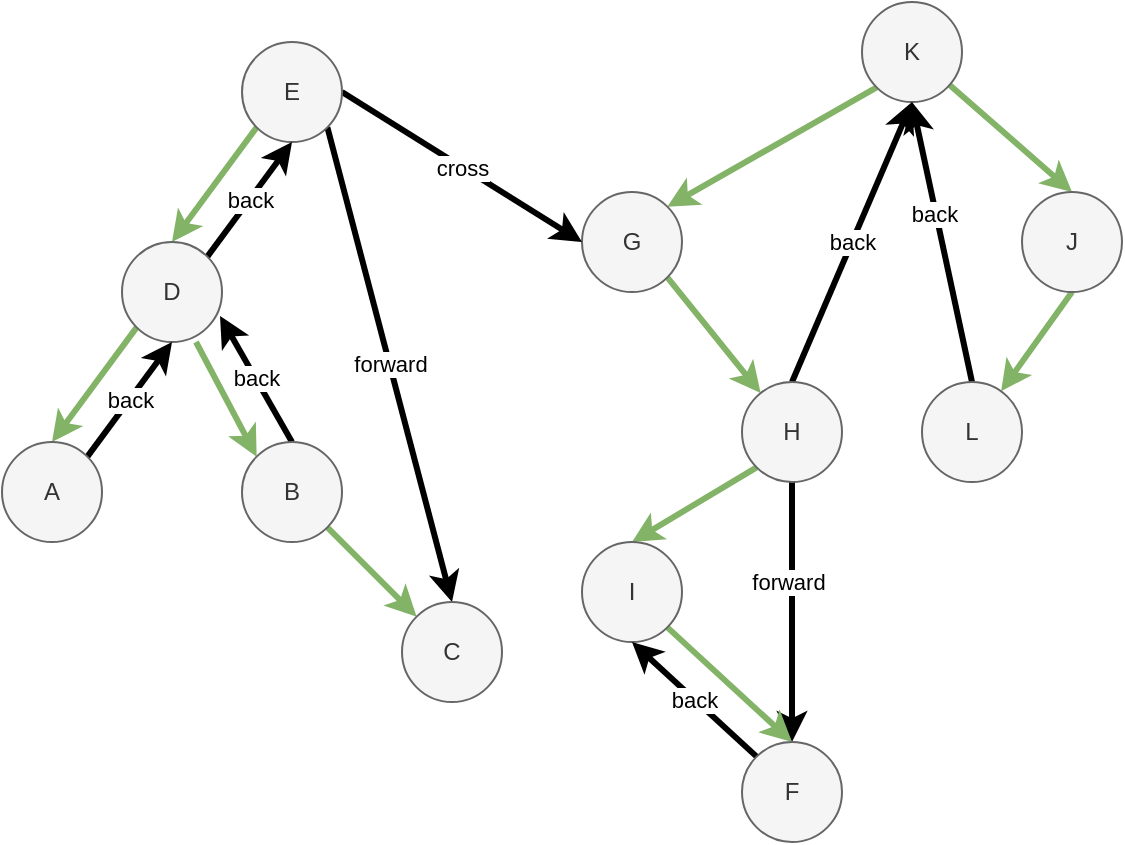 <mxfile version="15.9.1" type="device"><diagram id="1mlEAxnNA9EbpvI_amhH" name="Page-1"><mxGraphModel dx="2276" dy="712" grid="1" gridSize="10" guides="1" tooltips="1" connect="1" arrows="1" fold="1" page="1" pageScale="1" pageWidth="850" pageHeight="1100" math="0" shadow="0"><root><mxCell id="0"/><mxCell id="1" parent="0"/><mxCell id="N9PfSwv7WqjpYHSJNlcs-3" style="edgeStyle=none;rounded=0;orthogonalLoop=1;jettySize=auto;html=1;entryX=0.5;entryY=0;entryDx=0;entryDy=0;fillColor=#d5e8d4;strokeColor=#82b366;strokeWidth=3;" edge="1" parent="1" source="N9PfSwv7WqjpYHSJNlcs-1" target="N9PfSwv7WqjpYHSJNlcs-2"><mxGeometry relative="1" as="geometry"/></mxCell><mxCell id="N9PfSwv7WqjpYHSJNlcs-10" style="edgeStyle=none;rounded=0;orthogonalLoop=1;jettySize=auto;html=1;exitX=0;exitY=1;exitDx=0;exitDy=0;entryX=1;entryY=0;entryDx=0;entryDy=0;strokeWidth=3;fillColor=#d5e8d4;strokeColor=#82b366;" edge="1" parent="1" source="N9PfSwv7WqjpYHSJNlcs-1" target="N9PfSwv7WqjpYHSJNlcs-9"><mxGeometry relative="1" as="geometry"/></mxCell><mxCell id="N9PfSwv7WqjpYHSJNlcs-1" value="K" style="ellipse;whiteSpace=wrap;html=1;fillColor=#f5f5f5;strokeColor=#666666;fontColor=#333333;" vertex="1" parent="1"><mxGeometry x="100" y="430" width="50" height="50" as="geometry"/></mxCell><mxCell id="N9PfSwv7WqjpYHSJNlcs-5" style="edgeStyle=none;rounded=0;orthogonalLoop=1;jettySize=auto;html=1;exitX=0.5;exitY=1;exitDx=0;exitDy=0;strokeWidth=3;fillColor=#d5e8d4;strokeColor=#82b366;" edge="1" parent="1" source="N9PfSwv7WqjpYHSJNlcs-2" target="N9PfSwv7WqjpYHSJNlcs-4"><mxGeometry relative="1" as="geometry"/></mxCell><mxCell id="N9PfSwv7WqjpYHSJNlcs-2" value="J" style="ellipse;whiteSpace=wrap;html=1;fillColor=#f5f5f5;strokeColor=#666666;fontColor=#333333;" vertex="1" parent="1"><mxGeometry x="180" y="525" width="50" height="50" as="geometry"/></mxCell><mxCell id="N9PfSwv7WqjpYHSJNlcs-7" style="edgeStyle=none;rounded=0;orthogonalLoop=1;jettySize=auto;html=1;exitX=0.5;exitY=0;exitDx=0;exitDy=0;entryX=0.5;entryY=1;entryDx=0;entryDy=0;strokeWidth=3;" edge="1" parent="1" source="N9PfSwv7WqjpYHSJNlcs-4" target="N9PfSwv7WqjpYHSJNlcs-1"><mxGeometry relative="1" as="geometry"/></mxCell><mxCell id="N9PfSwv7WqjpYHSJNlcs-8" value="back" style="edgeLabel;html=1;align=center;verticalAlign=middle;resizable=0;points=[];" vertex="1" connectable="0" parent="N9PfSwv7WqjpYHSJNlcs-7"><mxGeometry x="0.205" y="1" relative="1" as="geometry"><mxPoint as="offset"/></mxGeometry></mxCell><mxCell id="N9PfSwv7WqjpYHSJNlcs-4" value="L" style="ellipse;whiteSpace=wrap;html=1;fillColor=#f5f5f5;strokeColor=#666666;fontColor=#333333;" vertex="1" parent="1"><mxGeometry x="130" y="620" width="50" height="50" as="geometry"/></mxCell><mxCell id="N9PfSwv7WqjpYHSJNlcs-6" style="edgeStyle=none;rounded=0;orthogonalLoop=1;jettySize=auto;html=1;exitX=1;exitY=1;exitDx=0;exitDy=0;strokeWidth=3;" edge="1" parent="1" source="N9PfSwv7WqjpYHSJNlcs-4" target="N9PfSwv7WqjpYHSJNlcs-4"><mxGeometry relative="1" as="geometry"/></mxCell><mxCell id="N9PfSwv7WqjpYHSJNlcs-12" style="edgeStyle=none;rounded=0;orthogonalLoop=1;jettySize=auto;html=1;exitX=1;exitY=1;exitDx=0;exitDy=0;strokeWidth=3;fillColor=#d5e8d4;strokeColor=#82b366;" edge="1" parent="1" source="N9PfSwv7WqjpYHSJNlcs-9" target="N9PfSwv7WqjpYHSJNlcs-11"><mxGeometry relative="1" as="geometry"/></mxCell><mxCell id="N9PfSwv7WqjpYHSJNlcs-9" value="G" style="ellipse;whiteSpace=wrap;html=1;fillColor=#f5f5f5;strokeColor=#666666;fontColor=#333333;" vertex="1" parent="1"><mxGeometry x="-40" y="525" width="50" height="50" as="geometry"/></mxCell><mxCell id="N9PfSwv7WqjpYHSJNlcs-14" style="edgeStyle=none;rounded=0;orthogonalLoop=1;jettySize=auto;html=1;exitX=0;exitY=1;exitDx=0;exitDy=0;entryX=0.5;entryY=0;entryDx=0;entryDy=0;strokeWidth=3;fillColor=#d5e8d4;strokeColor=#82b366;" edge="1" parent="1" source="N9PfSwv7WqjpYHSJNlcs-11" target="N9PfSwv7WqjpYHSJNlcs-13"><mxGeometry relative="1" as="geometry"/></mxCell><mxCell id="N9PfSwv7WqjpYHSJNlcs-18" style="edgeStyle=none;rounded=0;orthogonalLoop=1;jettySize=auto;html=1;exitX=0.5;exitY=1;exitDx=0;exitDy=0;strokeWidth=3;" edge="1" parent="1" source="N9PfSwv7WqjpYHSJNlcs-11" target="N9PfSwv7WqjpYHSJNlcs-15"><mxGeometry relative="1" as="geometry"/></mxCell><mxCell id="N9PfSwv7WqjpYHSJNlcs-19" value="forward" style="edgeLabel;html=1;align=center;verticalAlign=middle;resizable=0;points=[];" vertex="1" connectable="0" parent="N9PfSwv7WqjpYHSJNlcs-18"><mxGeometry x="-0.239" y="-2" relative="1" as="geometry"><mxPoint as="offset"/></mxGeometry></mxCell><mxCell id="N9PfSwv7WqjpYHSJNlcs-20" value="back" style="edgeStyle=none;rounded=0;orthogonalLoop=1;jettySize=auto;html=1;exitX=0.5;exitY=0;exitDx=0;exitDy=0;entryX=0.5;entryY=1;entryDx=0;entryDy=0;strokeWidth=3;" edge="1" parent="1" source="N9PfSwv7WqjpYHSJNlcs-11" target="N9PfSwv7WqjpYHSJNlcs-1"><mxGeometry relative="1" as="geometry"/></mxCell><mxCell id="N9PfSwv7WqjpYHSJNlcs-11" value="H" style="ellipse;whiteSpace=wrap;html=1;fillColor=#f5f5f5;strokeColor=#666666;fontColor=#333333;" vertex="1" parent="1"><mxGeometry x="40" y="620" width="50" height="50" as="geometry"/></mxCell><mxCell id="N9PfSwv7WqjpYHSJNlcs-16" style="edgeStyle=none;rounded=0;orthogonalLoop=1;jettySize=auto;html=1;exitX=1;exitY=1;exitDx=0;exitDy=0;entryX=0.5;entryY=0;entryDx=0;entryDy=0;strokeWidth=3;fillColor=#d5e8d4;strokeColor=#82b366;" edge="1" parent="1" source="N9PfSwv7WqjpYHSJNlcs-13" target="N9PfSwv7WqjpYHSJNlcs-15"><mxGeometry relative="1" as="geometry"/></mxCell><mxCell id="N9PfSwv7WqjpYHSJNlcs-13" value="I" style="ellipse;whiteSpace=wrap;html=1;fillColor=#f5f5f5;strokeColor=#666666;fontColor=#333333;" vertex="1" parent="1"><mxGeometry x="-40" y="700" width="50" height="50" as="geometry"/></mxCell><mxCell id="N9PfSwv7WqjpYHSJNlcs-17" value="back" style="edgeStyle=none;rounded=0;orthogonalLoop=1;jettySize=auto;html=1;exitX=0;exitY=0;exitDx=0;exitDy=0;entryX=0.5;entryY=1;entryDx=0;entryDy=0;strokeWidth=3;" edge="1" parent="1" source="N9PfSwv7WqjpYHSJNlcs-15" target="N9PfSwv7WqjpYHSJNlcs-13"><mxGeometry relative="1" as="geometry"/></mxCell><mxCell id="N9PfSwv7WqjpYHSJNlcs-15" value="F" style="ellipse;whiteSpace=wrap;html=1;fillColor=#f5f5f5;strokeColor=#666666;fontColor=#333333;" vertex="1" parent="1"><mxGeometry x="40" y="800" width="50" height="50" as="geometry"/></mxCell><mxCell id="N9PfSwv7WqjpYHSJNlcs-23" style="edgeStyle=none;rounded=0;orthogonalLoop=1;jettySize=auto;html=1;exitX=0;exitY=1;exitDx=0;exitDy=0;entryX=0.5;entryY=0;entryDx=0;entryDy=0;strokeWidth=3;fillColor=#d5e8d4;strokeColor=#82b366;" edge="1" parent="1" source="N9PfSwv7WqjpYHSJNlcs-21" target="N9PfSwv7WqjpYHSJNlcs-22"><mxGeometry relative="1" as="geometry"/></mxCell><mxCell id="N9PfSwv7WqjpYHSJNlcs-24" value="cross" style="edgeStyle=none;rounded=0;orthogonalLoop=1;jettySize=auto;html=1;exitX=1;exitY=0.5;exitDx=0;exitDy=0;entryX=0;entryY=0.5;entryDx=0;entryDy=0;strokeWidth=3;" edge="1" parent="1" source="N9PfSwv7WqjpYHSJNlcs-21" target="N9PfSwv7WqjpYHSJNlcs-9"><mxGeometry relative="1" as="geometry"/></mxCell><mxCell id="N9PfSwv7WqjpYHSJNlcs-31" value="forward" style="edgeStyle=none;rounded=0;orthogonalLoop=1;jettySize=auto;html=1;exitX=1;exitY=1;exitDx=0;exitDy=0;entryX=0.5;entryY=0;entryDx=0;entryDy=0;strokeWidth=3;" edge="1" parent="1" source="N9PfSwv7WqjpYHSJNlcs-21" target="N9PfSwv7WqjpYHSJNlcs-29"><mxGeometry relative="1" as="geometry"/></mxCell><mxCell id="N9PfSwv7WqjpYHSJNlcs-21" value="E" style="ellipse;whiteSpace=wrap;html=1;fillColor=#f5f5f5;strokeColor=#666666;fontColor=#333333;" vertex="1" parent="1"><mxGeometry x="-210" y="450" width="50" height="50" as="geometry"/></mxCell><mxCell id="N9PfSwv7WqjpYHSJNlcs-25" value="back" style="edgeStyle=none;rounded=0;orthogonalLoop=1;jettySize=auto;html=1;exitX=1;exitY=0;exitDx=0;exitDy=0;entryX=0.5;entryY=1;entryDx=0;entryDy=0;strokeWidth=3;" edge="1" parent="1" source="N9PfSwv7WqjpYHSJNlcs-22" target="N9PfSwv7WqjpYHSJNlcs-21"><mxGeometry relative="1" as="geometry"/></mxCell><mxCell id="N9PfSwv7WqjpYHSJNlcs-27" style="edgeStyle=none;rounded=0;orthogonalLoop=1;jettySize=auto;html=1;exitX=0.74;exitY=1;exitDx=0;exitDy=0;entryX=0;entryY=0;entryDx=0;entryDy=0;strokeWidth=3;fillColor=#d5e8d4;strokeColor=#82b366;exitPerimeter=0;" edge="1" parent="1" source="N9PfSwv7WqjpYHSJNlcs-22" target="N9PfSwv7WqjpYHSJNlcs-26"><mxGeometry relative="1" as="geometry"/></mxCell><mxCell id="N9PfSwv7WqjpYHSJNlcs-33" style="edgeStyle=none;rounded=0;orthogonalLoop=1;jettySize=auto;html=1;exitX=0;exitY=1;exitDx=0;exitDy=0;entryX=0.5;entryY=0;entryDx=0;entryDy=0;strokeWidth=3;fillColor=#d5e8d4;strokeColor=#82b366;" edge="1" parent="1" source="N9PfSwv7WqjpYHSJNlcs-22" target="N9PfSwv7WqjpYHSJNlcs-32"><mxGeometry relative="1" as="geometry"/></mxCell><mxCell id="N9PfSwv7WqjpYHSJNlcs-22" value="D" style="ellipse;whiteSpace=wrap;html=1;fillColor=#f5f5f5;strokeColor=#666666;fontColor=#333333;" vertex="1" parent="1"><mxGeometry x="-270" y="550" width="50" height="50" as="geometry"/></mxCell><mxCell id="N9PfSwv7WqjpYHSJNlcs-28" value="back" style="edgeStyle=none;rounded=0;orthogonalLoop=1;jettySize=auto;html=1;exitX=0.5;exitY=0;exitDx=0;exitDy=0;entryX=0.98;entryY=0.74;entryDx=0;entryDy=0;strokeWidth=3;entryPerimeter=0;" edge="1" parent="1" source="N9PfSwv7WqjpYHSJNlcs-26" target="N9PfSwv7WqjpYHSJNlcs-22"><mxGeometry relative="1" as="geometry"/></mxCell><mxCell id="N9PfSwv7WqjpYHSJNlcs-30" style="edgeStyle=none;rounded=0;orthogonalLoop=1;jettySize=auto;html=1;exitX=1;exitY=1;exitDx=0;exitDy=0;entryX=0;entryY=0;entryDx=0;entryDy=0;strokeWidth=3;fillColor=#d5e8d4;strokeColor=#82b366;" edge="1" parent="1" source="N9PfSwv7WqjpYHSJNlcs-26" target="N9PfSwv7WqjpYHSJNlcs-29"><mxGeometry relative="1" as="geometry"/></mxCell><mxCell id="N9PfSwv7WqjpYHSJNlcs-26" value="B" style="ellipse;whiteSpace=wrap;html=1;fillColor=#f5f5f5;strokeColor=#666666;fontColor=#333333;" vertex="1" parent="1"><mxGeometry x="-210" y="650" width="50" height="50" as="geometry"/></mxCell><mxCell id="N9PfSwv7WqjpYHSJNlcs-29" value="C" style="ellipse;whiteSpace=wrap;html=1;fillColor=#f5f5f5;strokeColor=#666666;fontColor=#333333;" vertex="1" parent="1"><mxGeometry x="-130" y="730" width="50" height="50" as="geometry"/></mxCell><mxCell id="N9PfSwv7WqjpYHSJNlcs-34" value="back" style="edgeStyle=none;rounded=0;orthogonalLoop=1;jettySize=auto;html=1;exitX=1;exitY=0;exitDx=0;exitDy=0;entryX=0.5;entryY=1;entryDx=0;entryDy=0;strokeWidth=3;" edge="1" parent="1" source="N9PfSwv7WqjpYHSJNlcs-32" target="N9PfSwv7WqjpYHSJNlcs-22"><mxGeometry relative="1" as="geometry"/></mxCell><mxCell id="N9PfSwv7WqjpYHSJNlcs-32" value="A" style="ellipse;whiteSpace=wrap;html=1;fillColor=#f5f5f5;strokeColor=#666666;fontColor=#333333;" vertex="1" parent="1"><mxGeometry x="-330" y="650" width="50" height="50" as="geometry"/></mxCell></root></mxGraphModel></diagram></mxfile>